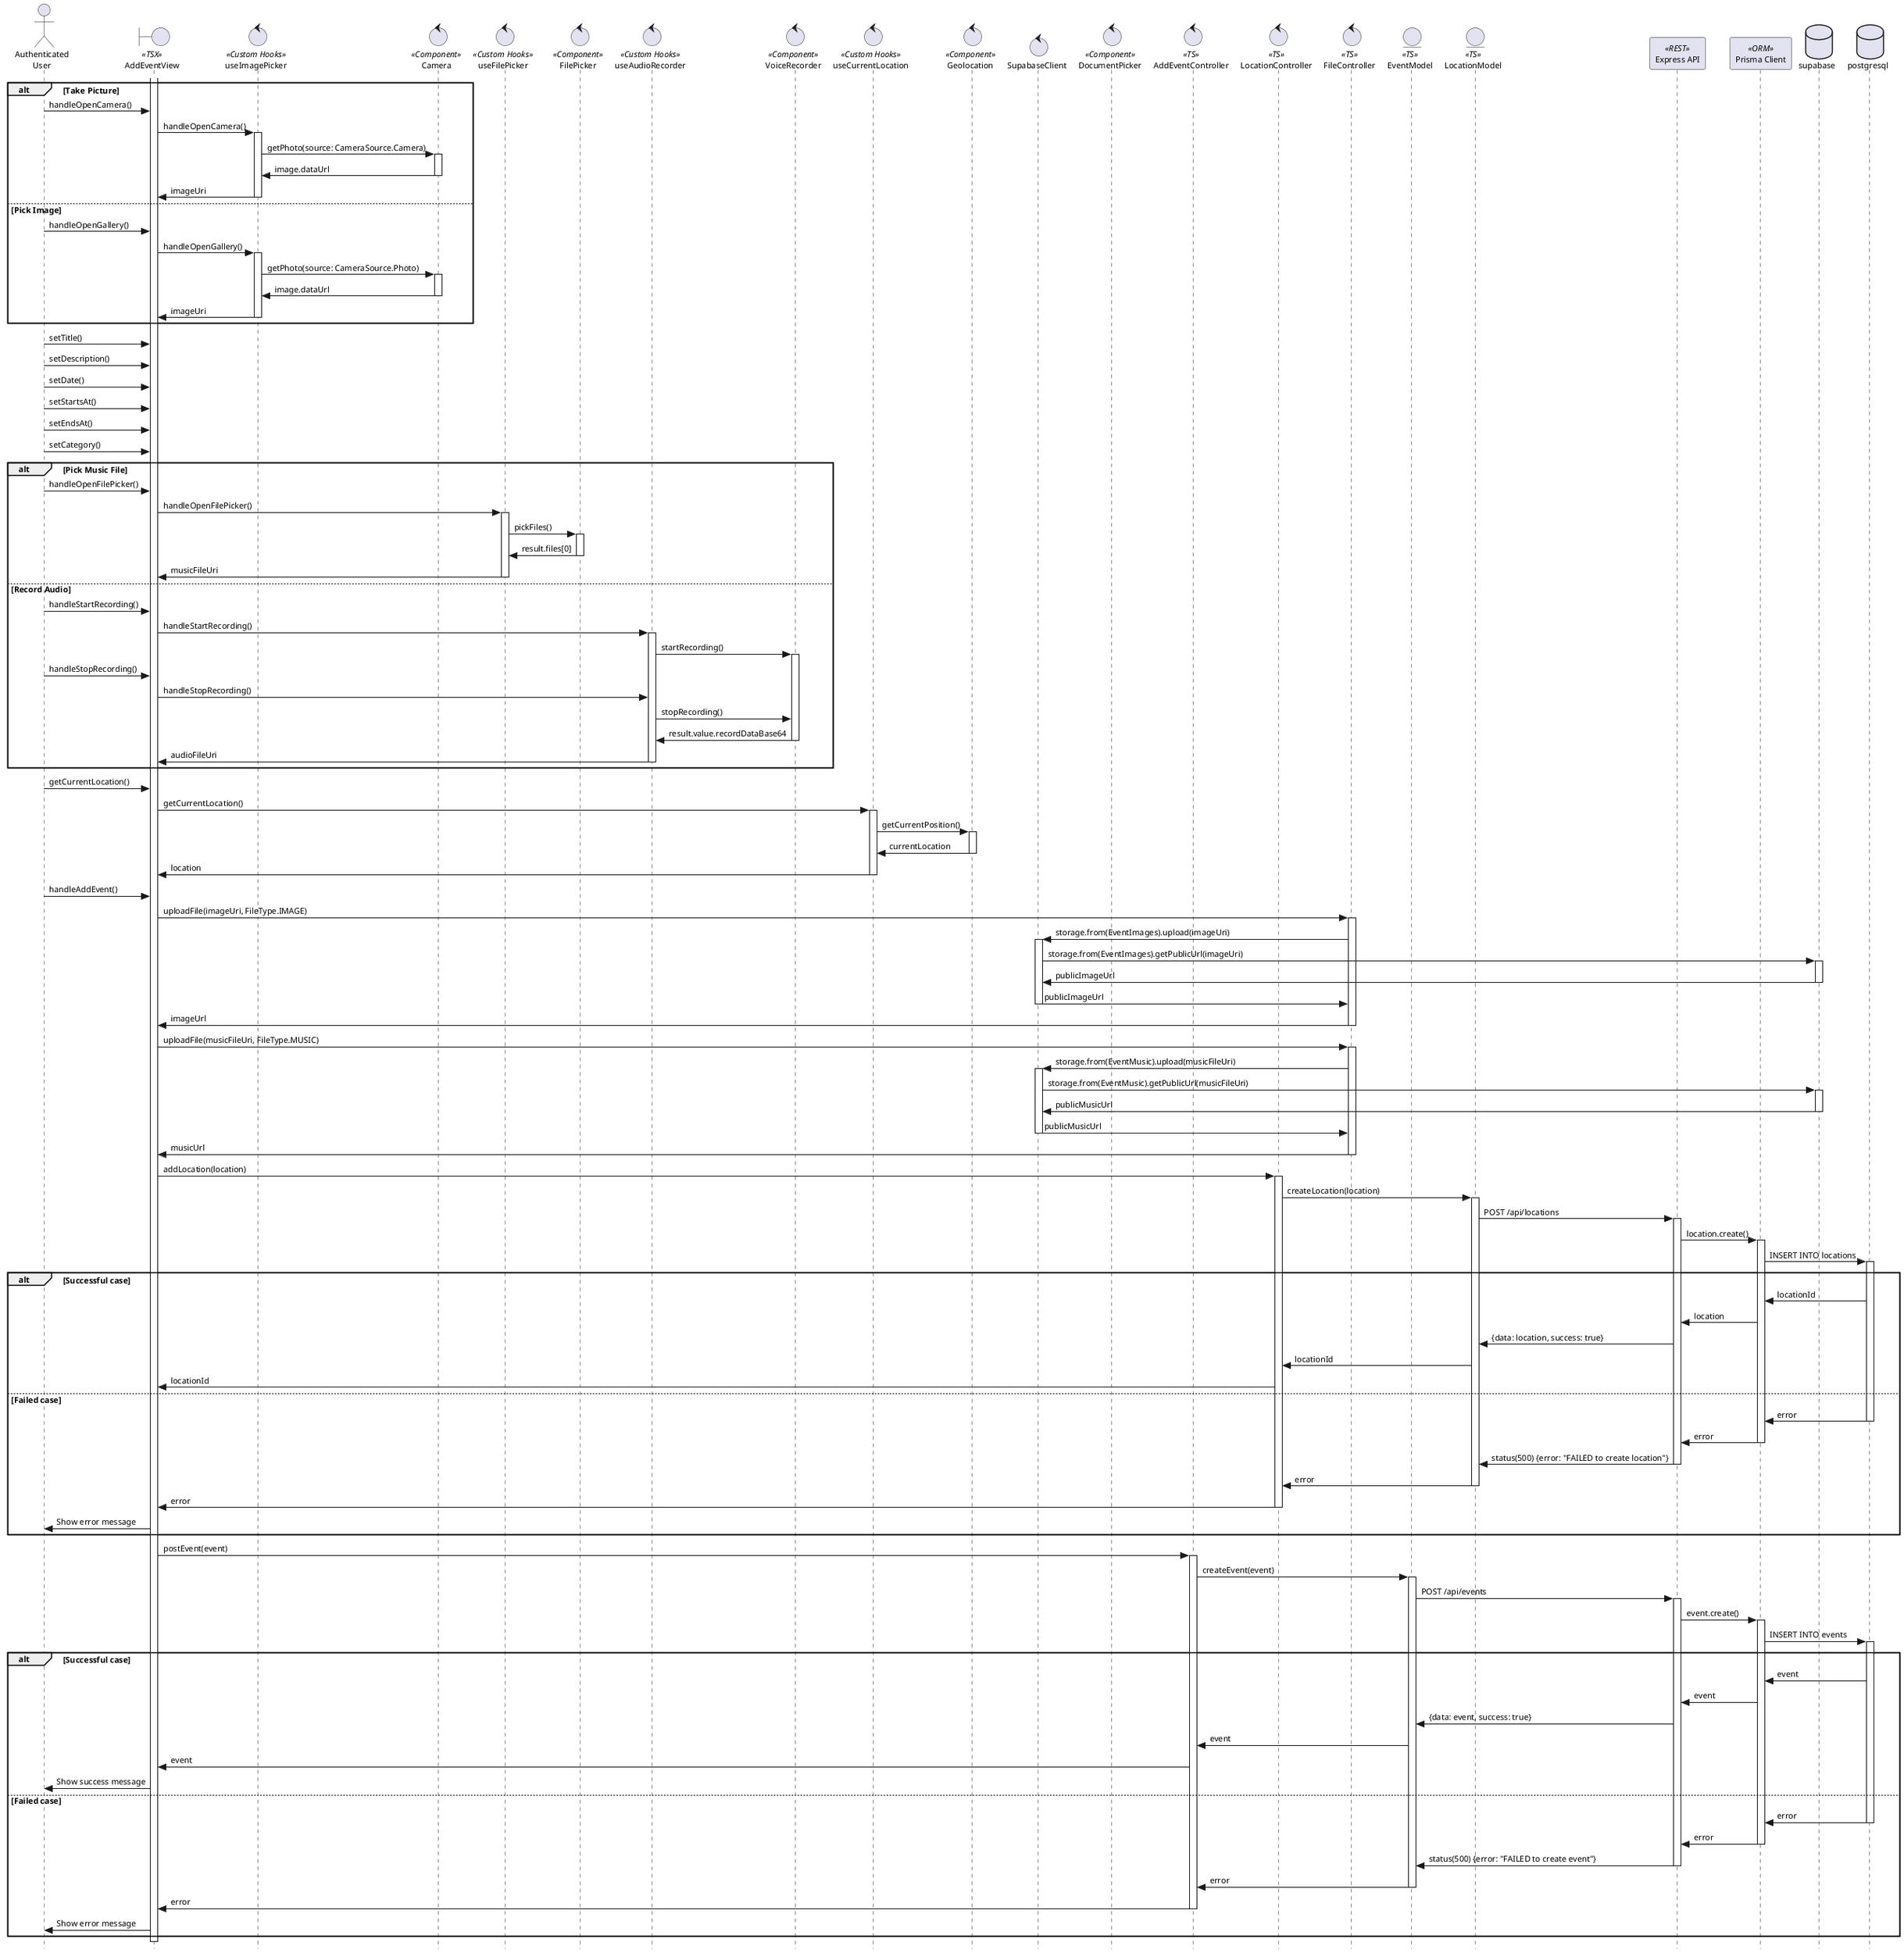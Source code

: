 @startuml
skinparam style strictuml
skinparam defaultFontSize 11
skinparam stereotypePosition top

actor "Authenticated\nUser" as AuthenticatedUser

boundary "AddEventView" as AddEventView << TSX >>

control "useImagePicker" as useImagePicker << Custom Hooks >>
control "Camera" as Camera << Component >>
control "useFilePicker" as useFilePicker << Custom Hooks >>
control "FilePicker" as FilePicker << Component >>
control "useAudioRecorder" as useAudioRecorder << Custom Hooks >>
control "VoiceRecorder" as VoiceRecorder << Component >>
control "useCurrentLocation" as useCurrentLocation << Custom Hooks >>
control "Geolocation" as Geolocation << Component >>
control "SupabaseClient" as SupabaseClient
control "DocumentPicker" as DocumentPicker << Component >>

control "AddEventController" as AddEventController << TS >>
control "LocationController" as LocationController << TS >>
control "FileController" as FileController << TS >>

entity "EventModel" as EventModel << TS >>
entity "LocationModel" as LocationModel << TS >>

participant "Express API" as API << REST >>
participant "Prisma Client" as prisma << ORM >>

database supabase
database postgresql

activate AddEventView


alt Take Picture
    AuthenticatedUser -> AddEventView : handleOpenCamera()
    AddEventView -> useImagePicker : handleOpenCamera()
    activate useImagePicker
    useImagePicker -> Camera : getPhoto(source: CameraSource.Camera)
    activate Camera
    Camera -> useImagePicker : image.dataUrl
    deactivate Camera
    useImagePicker -> AddEventView : imageUri
    deactivate useImagePicker
else Pick Image
    AuthenticatedUser -> AddEventView : handleOpenGallery()
    AddEventView -> useImagePicker : handleOpenGallery()
    activate useImagePicker
    useImagePicker -> Camera : getPhoto(source: CameraSource.Photo)
    activate Camera
    Camera -> useImagePicker : image.dataUrl
    deactivate Camera
    useImagePicker -> AddEventView : imageUri
    deactivate useImagePicker
end

AuthenticatedUser -> AddEventView : setTitle()
AuthenticatedUser -> AddEventView : setDescription()
AuthenticatedUser -> AddEventView : setDate()
AuthenticatedUser -> AddEventView : setStartsAt()
AuthenticatedUser -> AddEventView : setEndsAt()
AuthenticatedUser -> AddEventView : setCategory()

alt Pick Music File
    AuthenticatedUser -> AddEventView : handleOpenFilePicker()
    AddEventView -> useFilePicker : handleOpenFilePicker()
    activate useFilePicker
    useFilePicker -> FilePicker : pickFiles()
    activate FilePicker
    FilePicker -> useFilePicker : result.files[0]
    deactivate FilePicker
    useFilePicker -> AddEventView : musicFileUri
    deactivate useFilePicker
else Record Audio
    AuthenticatedUser -> AddEventView : handleStartRecording()
    AddEventView -> useAudioRecorder : handleStartRecording()
    activate useAudioRecorder
    useAudioRecorder -> VoiceRecorder : startRecording()
    activate VoiceRecorder
    AuthenticatedUser -> AddEventView : handleStopRecording()
    AddEventView -> useAudioRecorder : handleStopRecording()
    useAudioRecorder -> VoiceRecorder : stopRecording()
    VoiceRecorder -> useAudioRecorder : result.value.recordDataBase64
    deactivate VoiceRecorder
    useAudioRecorder -> AddEventView : audioFileUri
    deactivate useAudioRecorder
end

AuthenticatedUser -> AddEventView : getCurrentLocation()
AddEventView -> useCurrentLocation : getCurrentLocation()
activate useCurrentLocation
useCurrentLocation -> Geolocation : getCurrentPosition()
activate Geolocation
Geolocation -> useCurrentLocation : currentLocation
deactivate Geolocation
useCurrentLocation -> AddEventView : location
deactivate useCurrentLocation

AuthenticatedUser -> AddEventView : handleAddEvent()

AddEventView -> FileController : uploadFile(imageUri, FileType.IMAGE)
activate FileController
FileController -> SupabaseClient : storage.from(EventImages).upload(imageUri)
activate SupabaseClient
SupabaseClient -> supabase : storage.from(EventImages).getPublicUrl(imageUri)
activate supabase
supabase -> SupabaseClient : publicImageUrl
deactivate supabase
SupabaseClient -> FileController : publicImageUrl
deactivate SupabaseClient
FileController -> AddEventView : imageUrl
deactivate FileController

AddEventView -> FileController : uploadFile(musicFileUri, FileType.MUSIC)
activate FileController
FileController -> SupabaseClient : storage.from(EventMusic).upload(musicFileUri)
activate SupabaseClient
SupabaseClient -> supabase : storage.from(EventMusic).getPublicUrl(musicFileUri)
activate supabase
supabase -> SupabaseClient : publicMusicUrl
deactivate supabase
SupabaseClient -> FileController : publicMusicUrl
deactivate SupabaseClient
FileController -> AddEventView : musicUrl
deactivate FileController


' Location 
AddEventView -> LocationController : addLocation(location)
activate LocationController
LocationController -> LocationModel : createLocation(location)
activate LocationModel

LocationModel -> API : POST /api/locations
activate API
API -> prisma : location.create()
activate prisma
prisma -> postgresql : INSERT INTO locations
activate postgresql

alt Successful case
    postgresql -> prisma : locationId
    prisma -> API : location
    API -> LocationModel : {data: location, success: true}
    LocationModel -> LocationController : locationId
    LocationController -> AddEventView : locationId
else Failed case
    postgresql -> prisma : error
    deactivate postgresql
    prisma -> API : error
    deactivate prisma
    API -> LocationModel : status(500) {error: "FAILED to create location"}
    deactivate API
    LocationModel -> LocationController : error
    deactivate LocationModel
    LocationController -> AddEventView : error
    deactivate LocationController
    AddEventView -> AuthenticatedUser : Show error message
end


' Event
AddEventView -> AddEventController : postEvent(event)
activate AddEventController

AddEventController -> EventModel : createEvent(event)
activate EventModel

EventModel -> API : POST /api/events
activate API
API -> prisma : event.create()
activate prisma
prisma -> postgresql : INSERT INTO events
activate postgresql

alt Successful case
    postgresql -> prisma : event

    prisma -> API : event

    API -> EventModel : {data: event, success: true}

    EventModel -> AddEventController : event

    AddEventController -> AddEventView : event

    AddEventView -> AuthenticatedUser : Show success message
else Failed case
    postgresql -> prisma : error
    deactivate postgresql
    prisma -> API : error
    deactivate prisma
    API -> EventModel : status(500) {error: "FAILED to create event"}
    deactivate API
    EventModel -> AddEventController : error
    deactivate EventModel
    AddEventController -> AddEventView : error
    deactivate AddEventController
    AddEventView -> AuthenticatedUser : Show error message
end
deactivate AddEventView

@enduml







